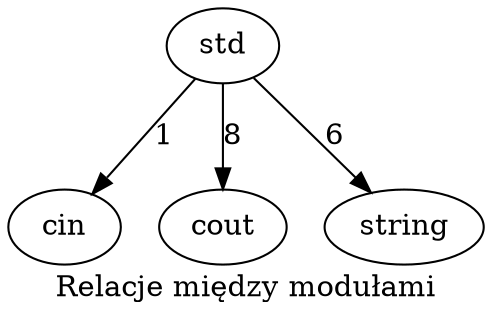 digraph foo{
label ="Relacje między modułami""std" -> "cin"[label =  "1"]
"std" -> "cout"[label =  "8"]
"std" -> "string"[label =  "6"]
}